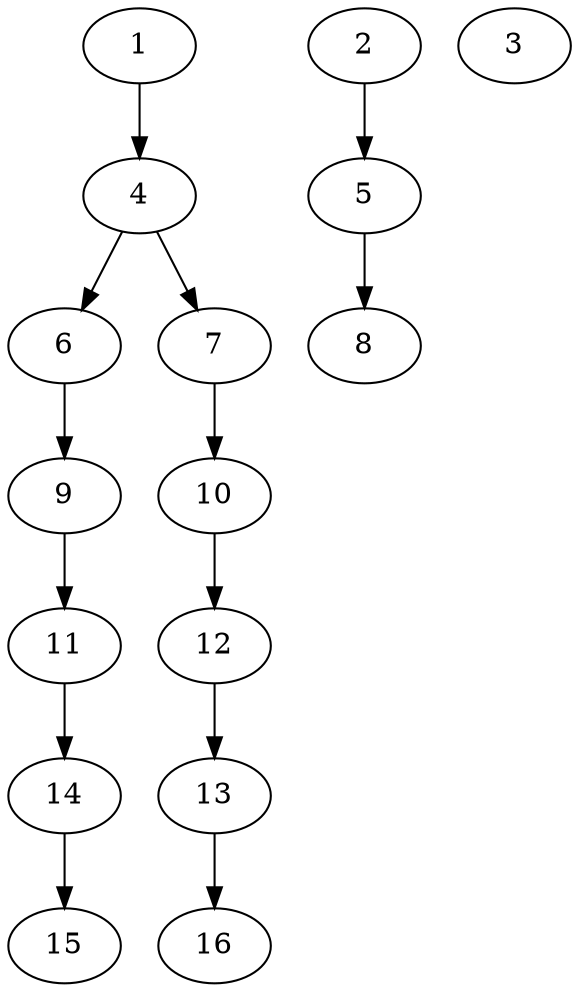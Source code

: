 // DAG (tier=1-easy, mode=data, n=16, ccr=0.316, fat=0.422, density=0.217, regular=0.786, jump=0.078, mindata=1048576, maxdata=8388608)
// DAG automatically generated by daggen at Sun Aug 24 16:33:33 2025
// /home/ermia/Project/Environments/daggen/bin/daggen --dot --ccr 0.316 --fat 0.422 --regular 0.786 --density 0.217 --jump 0.078 --mindata 1048576 --maxdata 8388608 -n 16 
digraph G {
  1 [size="22776923563802368", alpha="0.05", expect_size="11388461781901184"]
  1 -> 4 [size ="20782574993408"]
  2 [size="2400543682389242", alpha="0.19", expect_size="1200271841194621"]
  2 -> 5 [size ="134284845252608"]
  3 [size="338669541909555008", alpha="0.04", expect_size="169334770954777504"]
  4 [size="10253317463330730", alpha="0.12", expect_size="5126658731665365"]
  4 -> 6 [size ="230155251351552"]
  4 -> 7 [size ="230155251351552"]
  5 [size="218744837124016864", alpha="0.14", expect_size="109372418562008432"]
  5 -> 8 [size ="137798061391872"]
  6 [size="900640442693713920", alpha="0.09", expect_size="450320221346856960"]
  6 -> 9 [size ="411041792000000"]
  7 [size="193456770728861892608", alpha="0.01", expect_size="96728385364430946304"]
  7 -> 10 [size ="267595789893632"]
  8 [size="405802540710494208000", alpha="0.19", expect_size="202901270355247104000"]
  9 [size="6841042396987992", alpha="0.17", expect_size="3420521198493996"]
  9 -> 11 [size ="148539296448512"]
  10 [size="1183415835769909504", alpha="0.09", expect_size="591707917884954752"]
  10 -> 12 [size ="429926905806848"]
  11 [size="7218785441176902", alpha="0.19", expect_size="3609392720588451"]
  11 -> 14 [size ="114777976209408"]
  12 [size="10788597950294950", alpha="0.01", expect_size="5394298975147475"]
  12 -> 13 [size ="259322072268800"]
  13 [size="5794135363064692736", alpha="0.19", expect_size="2897067681532346368"]
  13 -> 16 [size ="25807686729728"]
  14 [size="5118612086653452288", alpha="0.15", expect_size="2559306043326726144"]
  14 -> 15 [size ="23760639885312"]
  15 [size="31372708872716288000", alpha="0.03", expect_size="15686354436358144000"]
  16 [size="135429315054534656000", alpha="0.00", expect_size="67714657527267328000"]
}